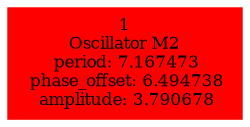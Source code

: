  digraph g{ forcelabels=true;
1 [label=<1<BR />Oscillator M2<BR /> period: 7.167473<BR /> phase_offset: 6.494738<BR /> amplitude: 3.790678>, shape=box,color=red,style=filled,fontsize=8]; }

